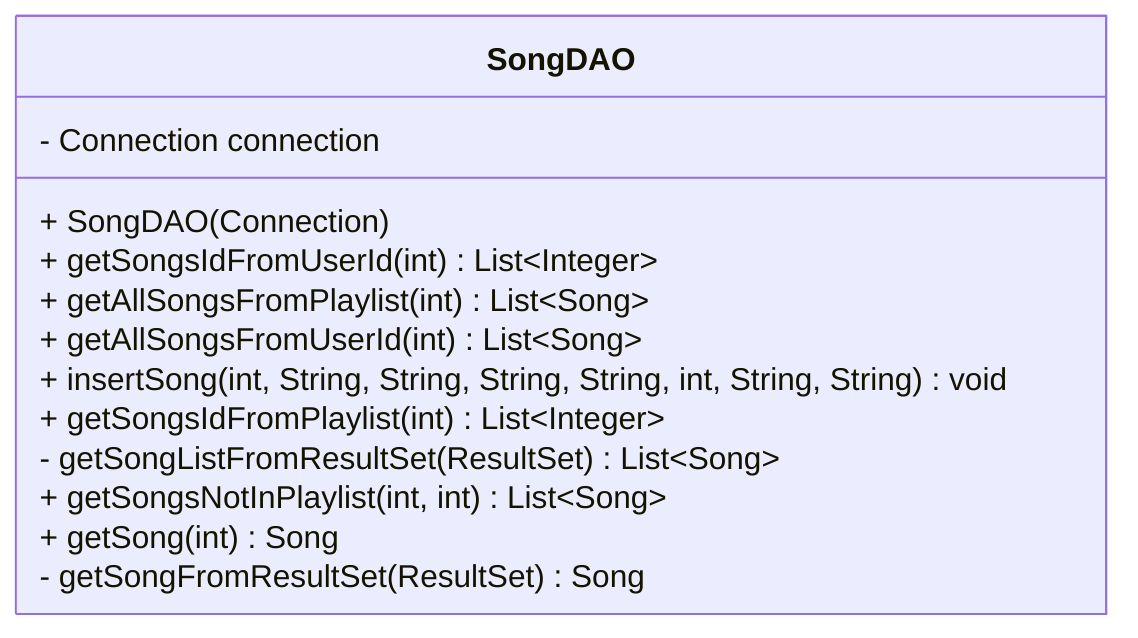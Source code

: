 ---
config:
  htmlLabels: false
---

classDiagram
direction BT
class SongDAO {
  + SongDAO(Connection) 
  - Connection connection
  + getSongsIdFromUserId(int) List~Integer~
  + getAllSongsFromPlaylist(int) List~Song~
  + getAllSongsFromUserId(int) List~Song~
  + insertSong(int, String, String, String, String, int, String, String) void
  + getSongsIdFromPlaylist(int) List~Integer~
  - getSongListFromResultSet(ResultSet) List~Song~
  + getSongsNotInPlaylist(int, int) List~Song~
  + getSong(int) Song
  - getSongFromResultSet(ResultSet) Song
}